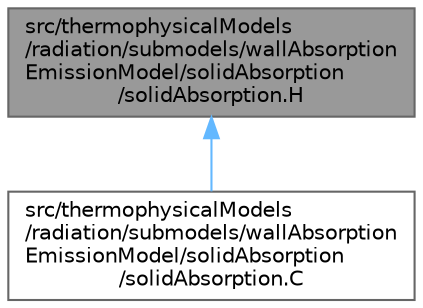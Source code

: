digraph "src/thermophysicalModels/radiation/submodels/wallAbsorptionEmissionModel/solidAbsorption/solidAbsorption.H"
{
 // LATEX_PDF_SIZE
  bgcolor="transparent";
  edge [fontname=Helvetica,fontsize=10,labelfontname=Helvetica,labelfontsize=10];
  node [fontname=Helvetica,fontsize=10,shape=box,height=0.2,width=0.4];
  Node1 [id="Node000001",label="src/thermophysicalModels\l/radiation/submodels/wallAbsorption\lEmissionModel/solidAbsorption\l/solidAbsorption.H",height=0.2,width=0.4,color="gray40", fillcolor="grey60", style="filled", fontcolor="black",tooltip=" "];
  Node1 -> Node2 [id="edge1_Node000001_Node000002",dir="back",color="steelblue1",style="solid",tooltip=" "];
  Node2 [id="Node000002",label="src/thermophysicalModels\l/radiation/submodels/wallAbsorption\lEmissionModel/solidAbsorption\l/solidAbsorption.C",height=0.2,width=0.4,color="grey40", fillcolor="white", style="filled",URL="$solidAbsorption_8C.html",tooltip=" "];
}
